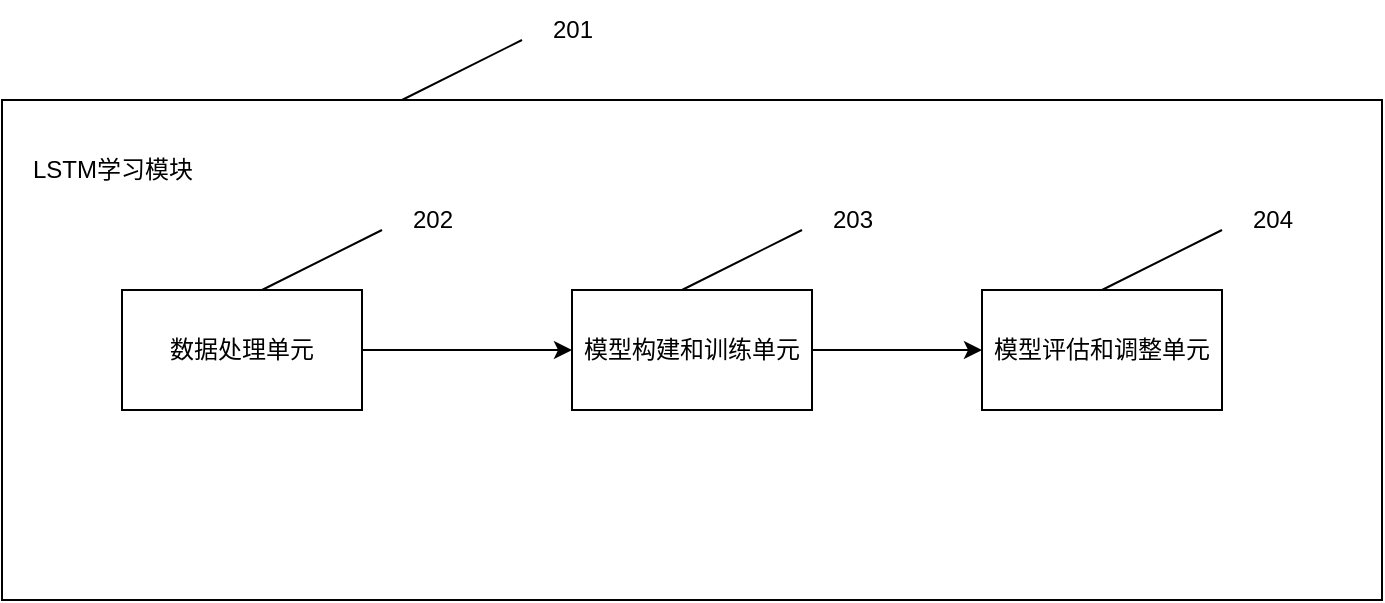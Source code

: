 <mxfile version="23.1.5" type="github">
  <diagram name="第 1 页" id="f8c1nCGulpwPzQUFRsGJ">
    <mxGraphModel dx="1050" dy="565" grid="1" gridSize="10" guides="1" tooltips="1" connect="1" arrows="1" fold="1" page="1" pageScale="1" pageWidth="827" pageHeight="1169" math="0" shadow="0">
      <root>
        <mxCell id="0" />
        <mxCell id="1" parent="0" />
        <mxCell id="goPNITO_RZMzg2xFtEkw-1" value="" style="whiteSpace=wrap;html=1;" vertex="1" parent="1">
          <mxGeometry x="120" y="70" width="690" height="250" as="geometry" />
        </mxCell>
        <mxCell id="goPNITO_RZMzg2xFtEkw-2" value="LSTM学习模块" style="text;html=1;align=center;verticalAlign=middle;resizable=0;points=[];autosize=1;strokeColor=none;fillColor=none;" vertex="1" parent="1">
          <mxGeometry x="125" y="90" width="100" height="30" as="geometry" />
        </mxCell>
        <mxCell id="goPNITO_RZMzg2xFtEkw-8" style="edgeStyle=orthogonalEdgeStyle;rounded=0;orthogonalLoop=1;jettySize=auto;html=1;entryX=0;entryY=0.5;entryDx=0;entryDy=0;" edge="1" parent="1" source="goPNITO_RZMzg2xFtEkw-3" target="goPNITO_RZMzg2xFtEkw-6">
          <mxGeometry relative="1" as="geometry" />
        </mxCell>
        <mxCell id="goPNITO_RZMzg2xFtEkw-3" value="数据处理单元" style="whiteSpace=wrap;html=1;" vertex="1" parent="1">
          <mxGeometry x="180" y="165" width="120" height="60" as="geometry" />
        </mxCell>
        <mxCell id="goPNITO_RZMzg2xFtEkw-9" style="edgeStyle=orthogonalEdgeStyle;rounded=0;orthogonalLoop=1;jettySize=auto;html=1;" edge="1" parent="1" source="goPNITO_RZMzg2xFtEkw-6" target="goPNITO_RZMzg2xFtEkw-7">
          <mxGeometry relative="1" as="geometry" />
        </mxCell>
        <mxCell id="goPNITO_RZMzg2xFtEkw-6" value="模型构建和训练单元" style="whiteSpace=wrap;html=1;" vertex="1" parent="1">
          <mxGeometry x="405" y="165" width="120" height="60" as="geometry" />
        </mxCell>
        <mxCell id="goPNITO_RZMzg2xFtEkw-7" value="模型评估和调整单元" style="whiteSpace=wrap;html=1;" vertex="1" parent="1">
          <mxGeometry x="610" y="165" width="120" height="60" as="geometry" />
        </mxCell>
        <mxCell id="goPNITO_RZMzg2xFtEkw-11" value="" style="endArrow=none;html=1;rounded=0;" edge="1" parent="1">
          <mxGeometry width="50" height="50" relative="1" as="geometry">
            <mxPoint x="320" y="70" as="sourcePoint" />
            <mxPoint x="380" y="40" as="targetPoint" />
          </mxGeometry>
        </mxCell>
        <mxCell id="goPNITO_RZMzg2xFtEkw-12" value="201" style="text;html=1;align=center;verticalAlign=middle;resizable=0;points=[];autosize=1;strokeColor=none;fillColor=none;" vertex="1" parent="1">
          <mxGeometry x="385" y="20" width="40" height="30" as="geometry" />
        </mxCell>
        <mxCell id="goPNITO_RZMzg2xFtEkw-13" value="" style="endArrow=none;html=1;rounded=0;" edge="1" parent="1">
          <mxGeometry width="50" height="50" relative="1" as="geometry">
            <mxPoint x="250" y="165" as="sourcePoint" />
            <mxPoint x="310" y="135" as="targetPoint" />
          </mxGeometry>
        </mxCell>
        <mxCell id="goPNITO_RZMzg2xFtEkw-14" value="202" style="text;html=1;align=center;verticalAlign=middle;resizable=0;points=[];autosize=1;strokeColor=none;fillColor=none;" vertex="1" parent="1">
          <mxGeometry x="315" y="115" width="40" height="30" as="geometry" />
        </mxCell>
        <mxCell id="goPNITO_RZMzg2xFtEkw-15" value="" style="endArrow=none;html=1;rounded=0;" edge="1" parent="1">
          <mxGeometry width="50" height="50" relative="1" as="geometry">
            <mxPoint x="460" y="165" as="sourcePoint" />
            <mxPoint x="520" y="135" as="targetPoint" />
          </mxGeometry>
        </mxCell>
        <mxCell id="goPNITO_RZMzg2xFtEkw-16" value="203" style="text;html=1;align=center;verticalAlign=middle;resizable=0;points=[];autosize=1;strokeColor=none;fillColor=none;" vertex="1" parent="1">
          <mxGeometry x="525" y="115" width="40" height="30" as="geometry" />
        </mxCell>
        <mxCell id="goPNITO_RZMzg2xFtEkw-17" value="" style="endArrow=none;html=1;rounded=0;" edge="1" parent="1">
          <mxGeometry width="50" height="50" relative="1" as="geometry">
            <mxPoint x="670" y="165" as="sourcePoint" />
            <mxPoint x="730" y="135" as="targetPoint" />
          </mxGeometry>
        </mxCell>
        <mxCell id="goPNITO_RZMzg2xFtEkw-18" value="204" style="text;html=1;align=center;verticalAlign=middle;resizable=0;points=[];autosize=1;strokeColor=none;fillColor=none;" vertex="1" parent="1">
          <mxGeometry x="735" y="115" width="40" height="30" as="geometry" />
        </mxCell>
      </root>
    </mxGraphModel>
  </diagram>
</mxfile>
